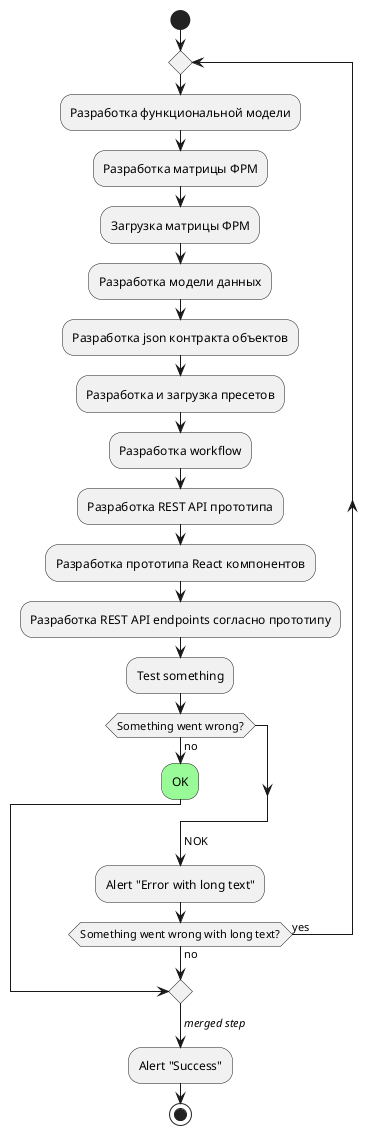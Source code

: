 @startuml
start
repeat
  :Разработка функциональной модели;
  :Разработка матрицы ФРМ;
  :Загрузка матрицы ФРМ;
  :Разработка модели данных;
  :Разработка json контракта объектов;
  :Разработка и загрузка пресетов;
  :Разработка workflow;
  :Разработка REST API прототипа;
  :Разработка прототипа React компонентов;
  :Разработка REST API endpoints согласно прототипу;

  :Test something;
    if (Something went wrong?) then (no)
      #palegreen:OK;
      break
    endif
    ->NOK;
    :Alert "Error with long text";
repeat while (Something went wrong with long text?) is (yes) not (no)
->//merged step//;
:Alert "Success";
stop
@enduml
